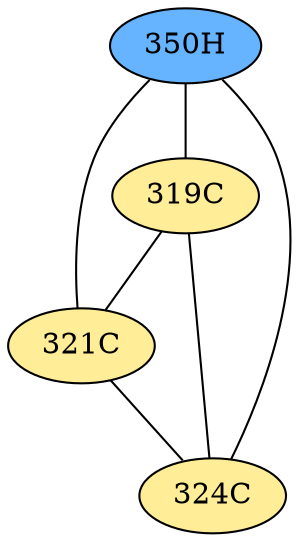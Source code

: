 // The Round Table
graph {
	"350H" [fillcolor="#66B3FF" style=radial]
	"319C" [fillcolor="#FFED97" style=radial]
	"350H" -- "319C" [penwidth=1]
	"350H" [fillcolor="#66B3FF" style=radial]
	"321C" [fillcolor="#FFED97" style=radial]
	"350H" -- "321C" [penwidth=1]
	"350H" [fillcolor="#66B3FF" style=radial]
	"324C" [fillcolor="#FFED97" style=radial]
	"350H" -- "324C" [penwidth=1]
	"319C" [fillcolor="#FFED97" style=radial]
	"321C" [fillcolor="#FFED97" style=radial]
	"319C" -- "321C" [penwidth=1]
	"319C" [fillcolor="#FFED97" style=radial]
	"324C" [fillcolor="#FFED97" style=radial]
	"319C" -- "324C" [penwidth=1]
	"321C" [fillcolor="#FFED97" style=radial]
	"324C" [fillcolor="#FFED97" style=radial]
	"321C" -- "324C" [penwidth=1]
}
